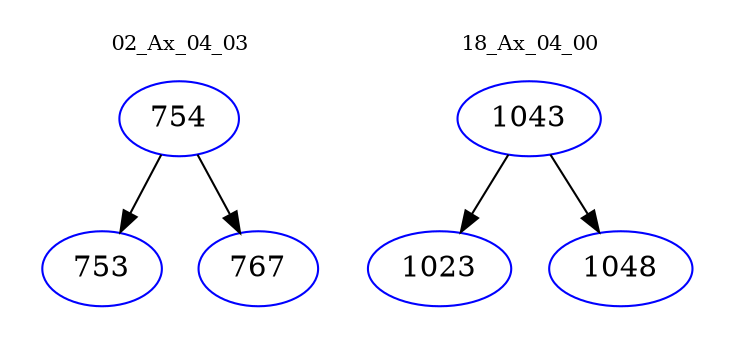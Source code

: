 digraph{
subgraph cluster_0 {
color = white
label = "02_Ax_04_03";
fontsize=10;
T0_754 [label="754", color="blue"]
T0_754 -> T0_753 [color="black"]
T0_753 [label="753", color="blue"]
T0_754 -> T0_767 [color="black"]
T0_767 [label="767", color="blue"]
}
subgraph cluster_1 {
color = white
label = "18_Ax_04_00";
fontsize=10;
T1_1043 [label="1043", color="blue"]
T1_1043 -> T1_1023 [color="black"]
T1_1023 [label="1023", color="blue"]
T1_1043 -> T1_1048 [color="black"]
T1_1048 [label="1048", color="blue"]
}
}
